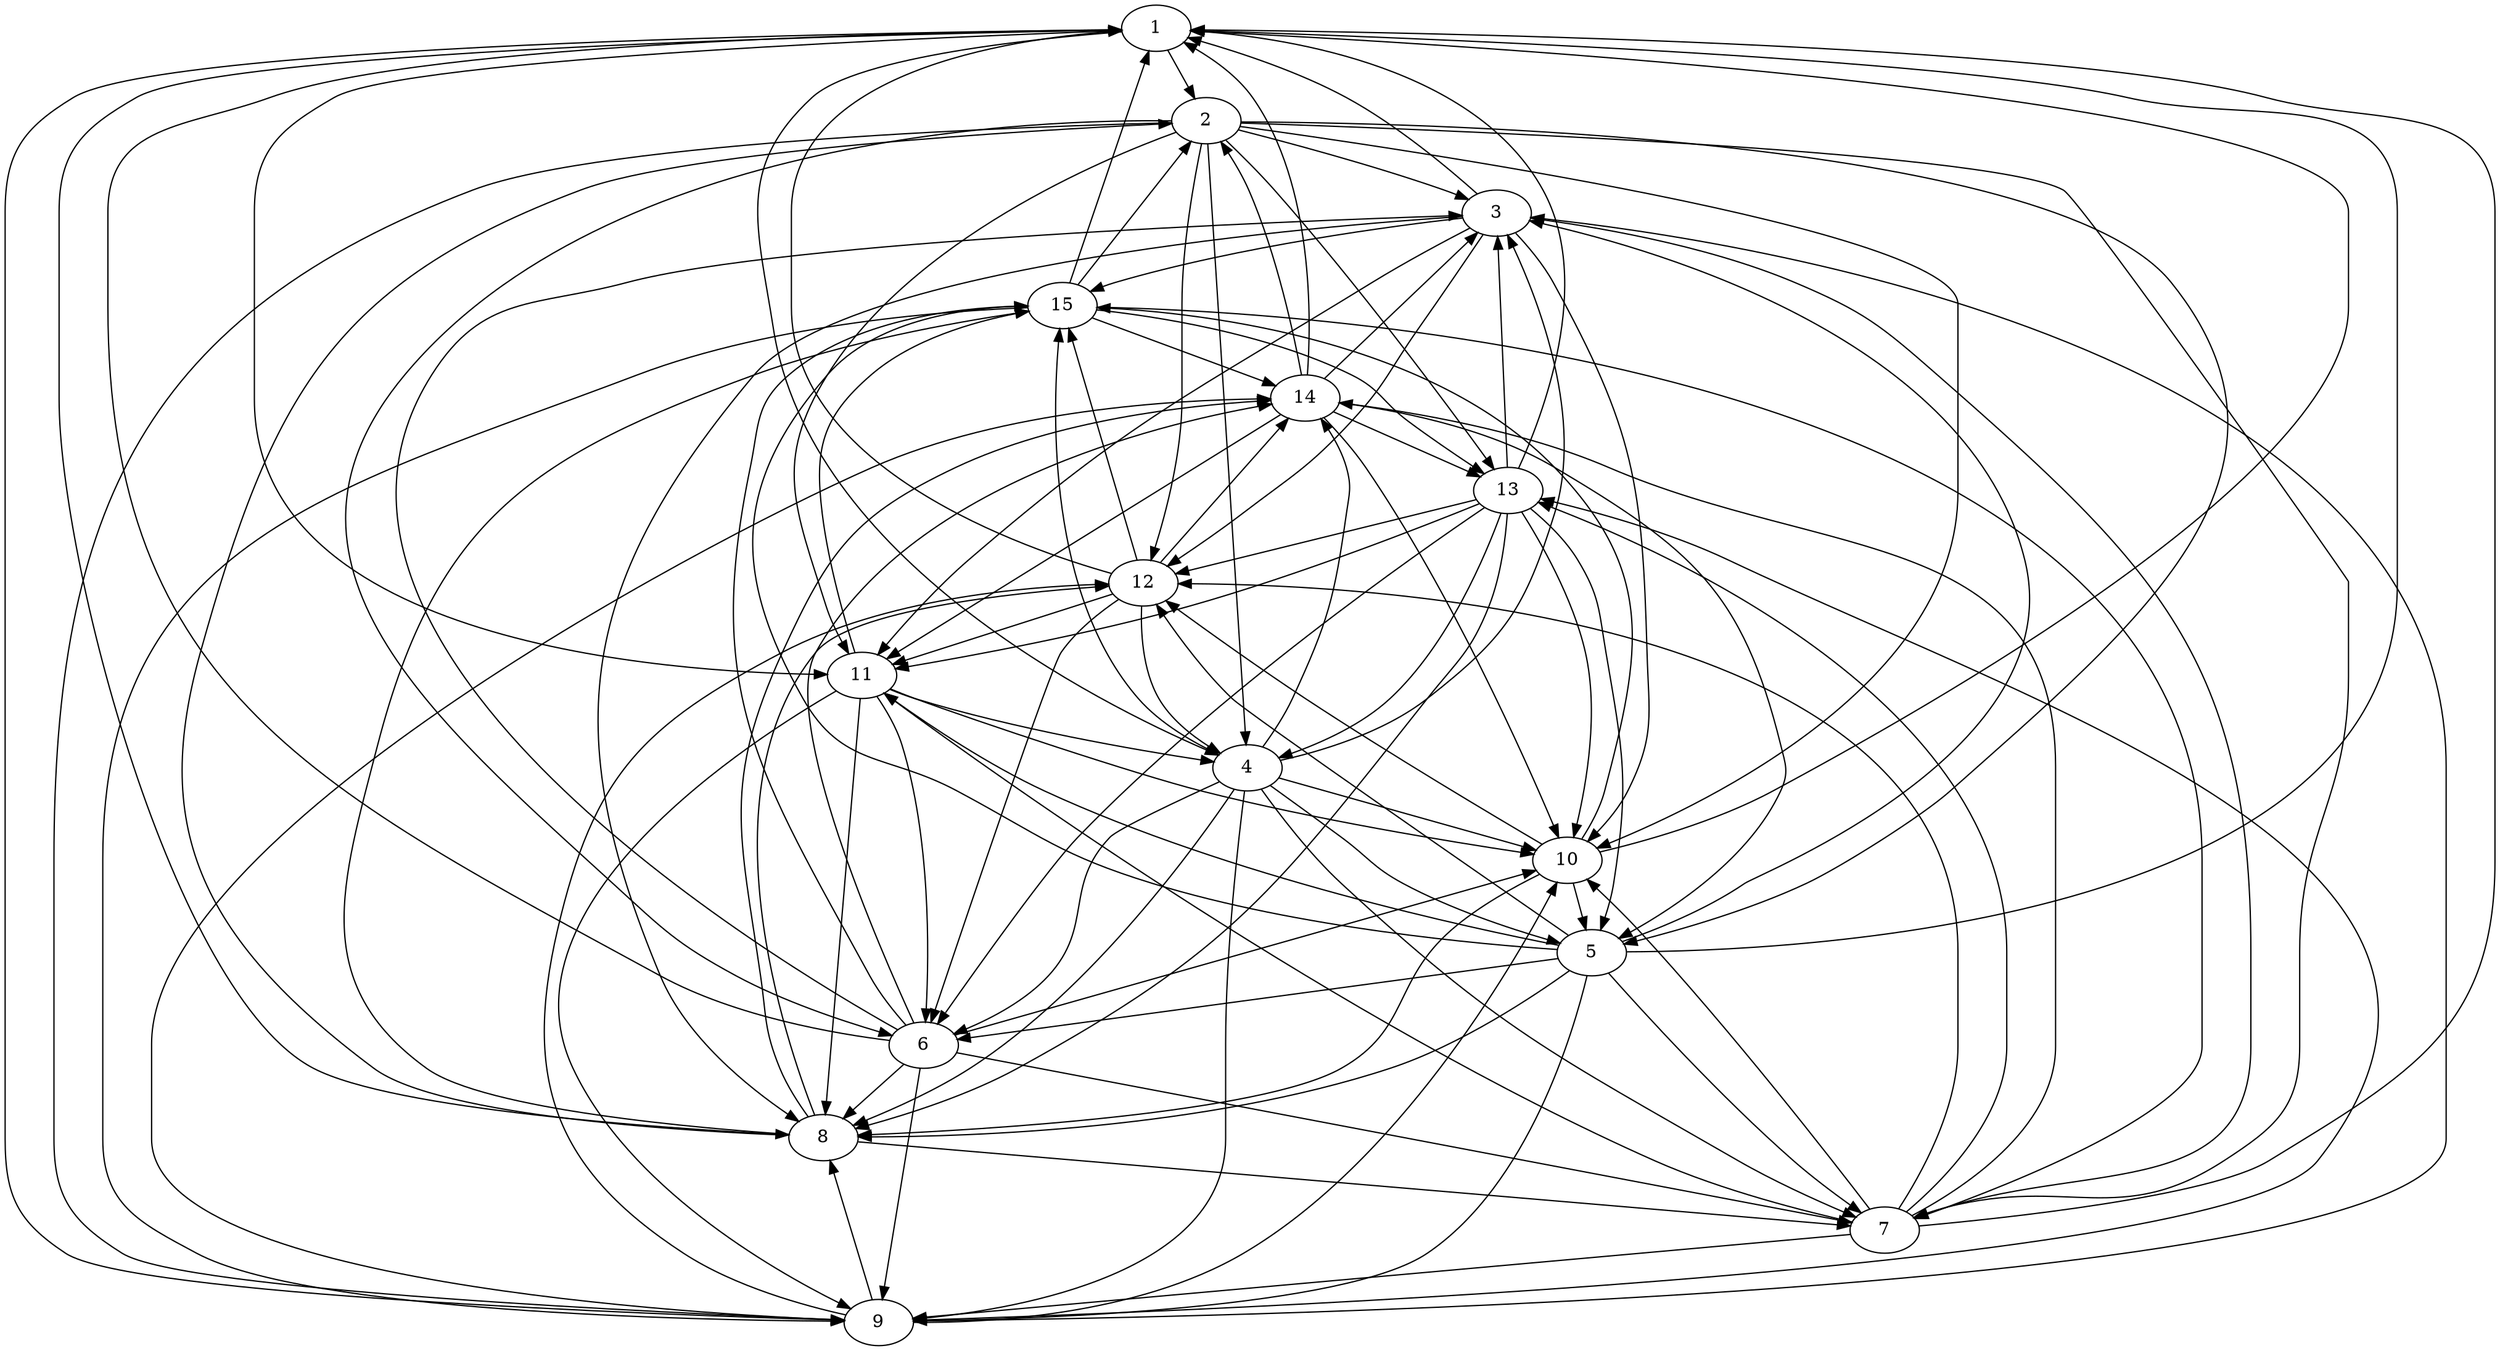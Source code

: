 digraph "src/../output/lab2/matrix-7/graph.gv" {
	1
	2
	3
	4
	5
	6
	7
	8
	9
	10
	11
	12
	13
	14
	15
	1 -> 2
	1 -> 4
	1 -> 8
	1 -> 9
	1 -> 11
	2 -> 3
	2 -> 4
	2 -> 5
	2 -> 6
	2 -> 7
	2 -> 9
	2 -> 10
	2 -> 11
	2 -> 12
	2 -> 13
	3 -> 1
	3 -> 7
	3 -> 8
	3 -> 10
	3 -> 11
	3 -> 12
	3 -> 15
	4 -> 3
	4 -> 5
	4 -> 6
	4 -> 7
	4 -> 8
	4 -> 9
	4 -> 10
	4 -> 14
	4 -> 15
	5 -> 1
	5 -> 3
	5 -> 6
	5 -> 7
	5 -> 8
	5 -> 9
	5 -> 11
	5 -> 12
	5 -> 15
	6 -> 1
	6 -> 3
	6 -> 7
	6 -> 8
	6 -> 9
	6 -> 10
	6 -> 14
	6 -> 15
	7 -> 1
	7 -> 9
	7 -> 10
	7 -> 11
	7 -> 12
	7 -> 13
	7 -> 14
	8 -> 2
	8 -> 7
	8 -> 12
	8 -> 14
	8 -> 15
	9 -> 3
	9 -> 8
	9 -> 10
	9 -> 12
	9 -> 13
	9 -> 14
	10 -> 1
	10 -> 5
	10 -> 8
	10 -> 12
	10 -> 15
	11 -> 4
	11 -> 6
	11 -> 8
	11 -> 9
	11 -> 10
	11 -> 15
	12 -> 1
	12 -> 4
	12 -> 6
	12 -> 11
	12 -> 14
	12 -> 15
	13 -> 1
	13 -> 3
	13 -> 4
	13 -> 5
	13 -> 6
	13 -> 8
	13 -> 10
	13 -> 11
	13 -> 12
	14 -> 1
	14 -> 2
	14 -> 3
	14 -> 5
	14 -> 10
	14 -> 11
	14 -> 13
	15 -> 1
	15 -> 2
	15 -> 7
	15 -> 9
	15 -> 13
	15 -> 14
}
